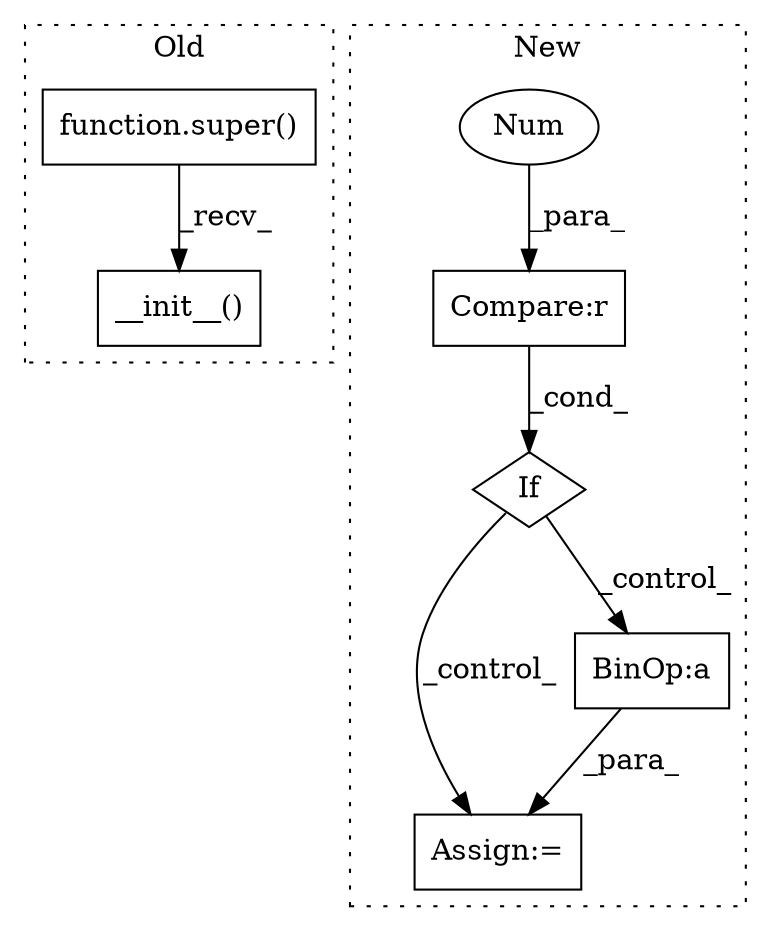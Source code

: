 digraph G {
subgraph cluster0 {
1 [label="__init__()" a="75" s="1345" l="33" shape="box"];
3 [label="function.super()" a="75" s="1345,1366" l="6,1" shape="box"];
label = "Old";
style="dotted";
}
subgraph cluster1 {
2 [label="If" a="96" s="1854,1868" l="3,14" shape="diamond"];
4 [label="Compare:r" a="40" s="1857" l="11" shape="box"];
5 [label="Assign:=" a="68" s="2117" l="3" shape="box"];
6 [label="BinOp:a" a="82" s="2179" l="4" shape="box"];
7 [label="Num" a="76" s="1867" l="1" shape="ellipse"];
label = "New";
style="dotted";
}
2 -> 5 [label="_control_"];
2 -> 6 [label="_control_"];
3 -> 1 [label="_recv_"];
4 -> 2 [label="_cond_"];
6 -> 5 [label="_para_"];
7 -> 4 [label="_para_"];
}
